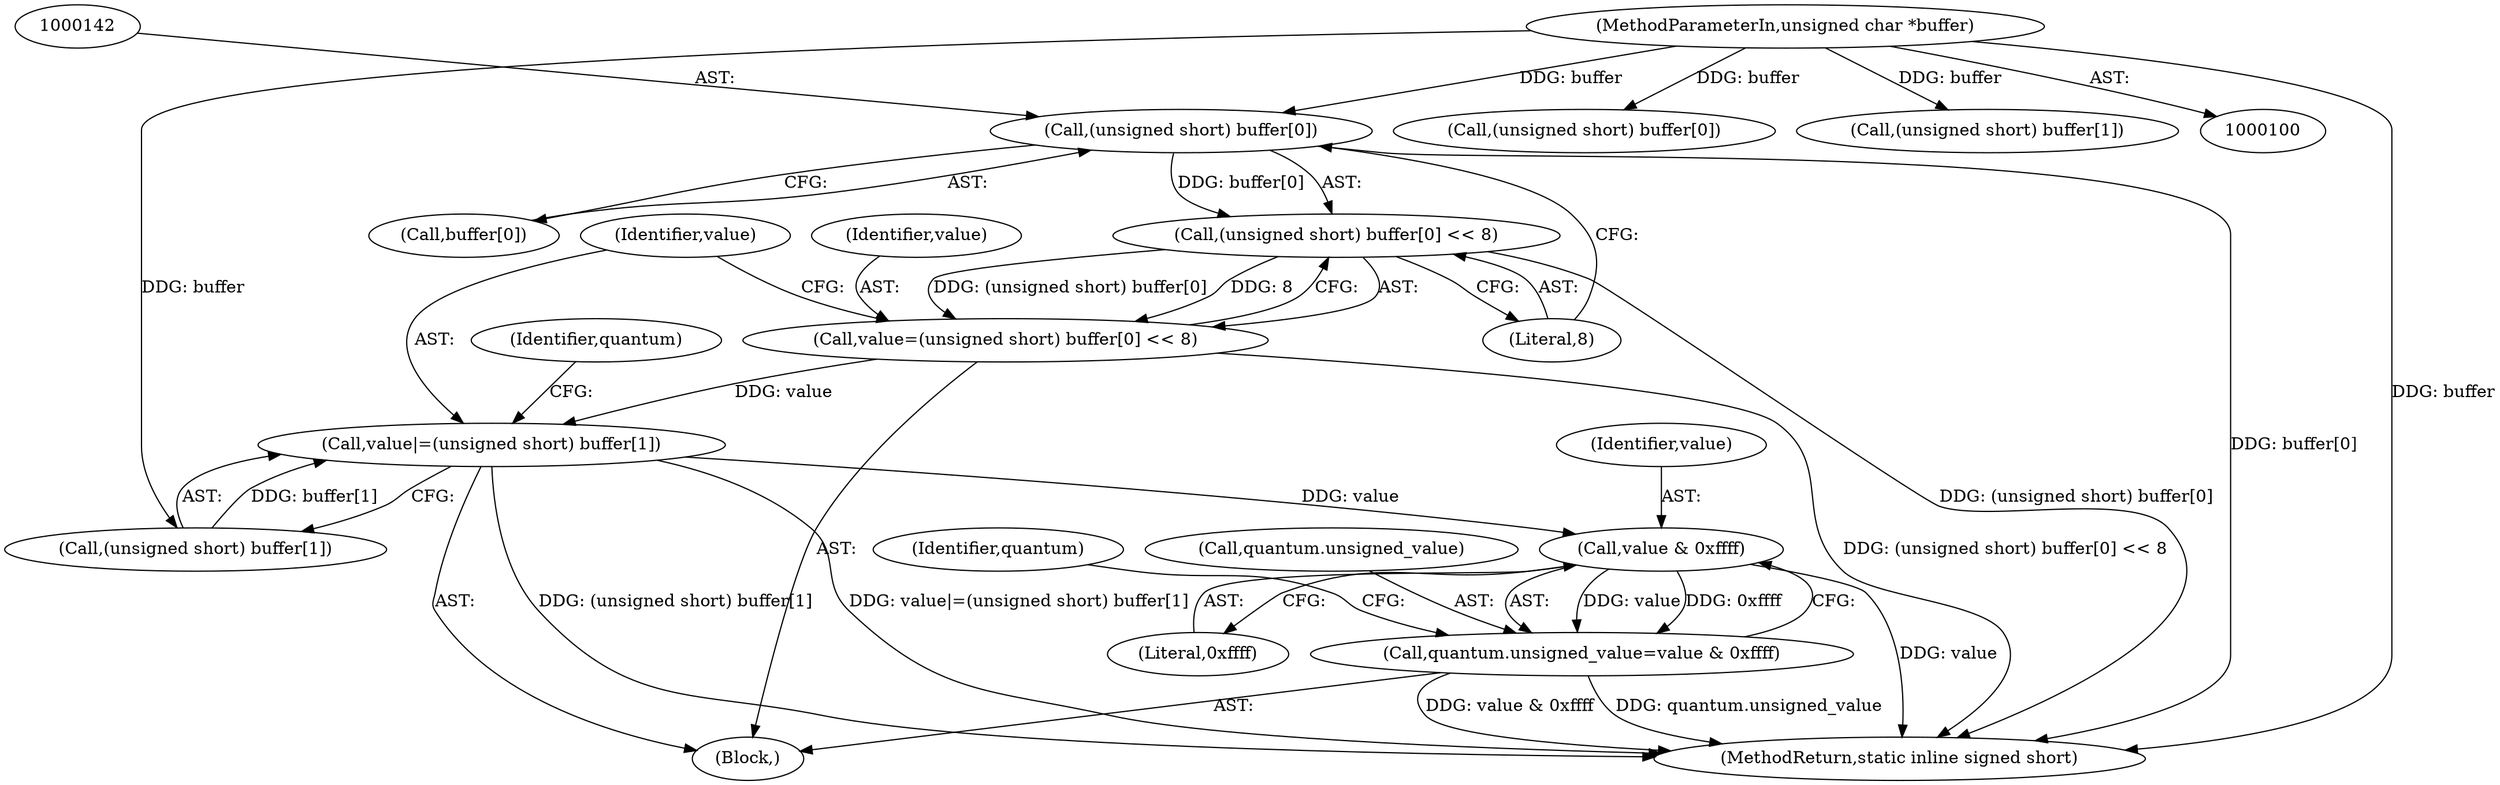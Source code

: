 digraph "0_ImageMagick_d8ab7f046587f2e9f734b687ba7e6e10147c294b_0@array" {
"1000141" [label="(Call,(unsigned short) buffer[0])"];
"1000102" [label="(MethodParameterIn,unsigned char *buffer)"];
"1000140" [label="(Call,(unsigned short) buffer[0] << 8)"];
"1000138" [label="(Call,value=(unsigned short) buffer[0] << 8)"];
"1000147" [label="(Call,value|=(unsigned short) buffer[1])"];
"1000158" [label="(Call,value & 0xffff)"];
"1000154" [label="(Call,quantum.unsigned_value=value & 0xffff)"];
"1000165" [label="(MethodReturn,static inline signed short)"];
"1000159" [label="(Identifier,value)"];
"1000143" [label="(Call,buffer[0])"];
"1000163" [label="(Identifier,quantum)"];
"1000103" [label="(Block,)"];
"1000154" [label="(Call,quantum.unsigned_value=value & 0xffff)"];
"1000158" [label="(Call,value & 0xffff)"];
"1000138" [label="(Call,value=(unsigned short) buffer[0] << 8)"];
"1000155" [label="(Call,quantum.unsigned_value)"];
"1000147" [label="(Call,value|=(unsigned short) buffer[1])"];
"1000148" [label="(Identifier,value)"];
"1000146" [label="(Literal,8)"];
"1000139" [label="(Identifier,value)"];
"1000140" [label="(Call,(unsigned short) buffer[0] << 8)"];
"1000160" [label="(Literal,0xffff)"];
"1000122" [label="(Call,(unsigned short) buffer[0])"];
"1000149" [label="(Call,(unsigned short) buffer[1])"];
"1000102" [label="(MethodParameterIn,unsigned char *buffer)"];
"1000114" [label="(Call,(unsigned short) buffer[1])"];
"1000156" [label="(Identifier,quantum)"];
"1000141" [label="(Call,(unsigned short) buffer[0])"];
"1000141" -> "1000140"  [label="AST: "];
"1000141" -> "1000143"  [label="CFG: "];
"1000142" -> "1000141"  [label="AST: "];
"1000143" -> "1000141"  [label="AST: "];
"1000146" -> "1000141"  [label="CFG: "];
"1000141" -> "1000165"  [label="DDG: buffer[0]"];
"1000141" -> "1000140"  [label="DDG: buffer[0]"];
"1000102" -> "1000141"  [label="DDG: buffer"];
"1000102" -> "1000100"  [label="AST: "];
"1000102" -> "1000165"  [label="DDG: buffer"];
"1000102" -> "1000114"  [label="DDG: buffer"];
"1000102" -> "1000122"  [label="DDG: buffer"];
"1000102" -> "1000149"  [label="DDG: buffer"];
"1000140" -> "1000138"  [label="AST: "];
"1000140" -> "1000146"  [label="CFG: "];
"1000146" -> "1000140"  [label="AST: "];
"1000138" -> "1000140"  [label="CFG: "];
"1000140" -> "1000165"  [label="DDG: (unsigned short) buffer[0]"];
"1000140" -> "1000138"  [label="DDG: (unsigned short) buffer[0]"];
"1000140" -> "1000138"  [label="DDG: 8"];
"1000138" -> "1000103"  [label="AST: "];
"1000139" -> "1000138"  [label="AST: "];
"1000148" -> "1000138"  [label="CFG: "];
"1000138" -> "1000165"  [label="DDG: (unsigned short) buffer[0] << 8"];
"1000138" -> "1000147"  [label="DDG: value"];
"1000147" -> "1000103"  [label="AST: "];
"1000147" -> "1000149"  [label="CFG: "];
"1000148" -> "1000147"  [label="AST: "];
"1000149" -> "1000147"  [label="AST: "];
"1000156" -> "1000147"  [label="CFG: "];
"1000147" -> "1000165"  [label="DDG: (unsigned short) buffer[1]"];
"1000147" -> "1000165"  [label="DDG: value|=(unsigned short) buffer[1]"];
"1000149" -> "1000147"  [label="DDG: buffer[1]"];
"1000147" -> "1000158"  [label="DDG: value"];
"1000158" -> "1000154"  [label="AST: "];
"1000158" -> "1000160"  [label="CFG: "];
"1000159" -> "1000158"  [label="AST: "];
"1000160" -> "1000158"  [label="AST: "];
"1000154" -> "1000158"  [label="CFG: "];
"1000158" -> "1000165"  [label="DDG: value"];
"1000158" -> "1000154"  [label="DDG: value"];
"1000158" -> "1000154"  [label="DDG: 0xffff"];
"1000154" -> "1000103"  [label="AST: "];
"1000155" -> "1000154"  [label="AST: "];
"1000163" -> "1000154"  [label="CFG: "];
"1000154" -> "1000165"  [label="DDG: quantum.unsigned_value"];
"1000154" -> "1000165"  [label="DDG: value & 0xffff"];
}
